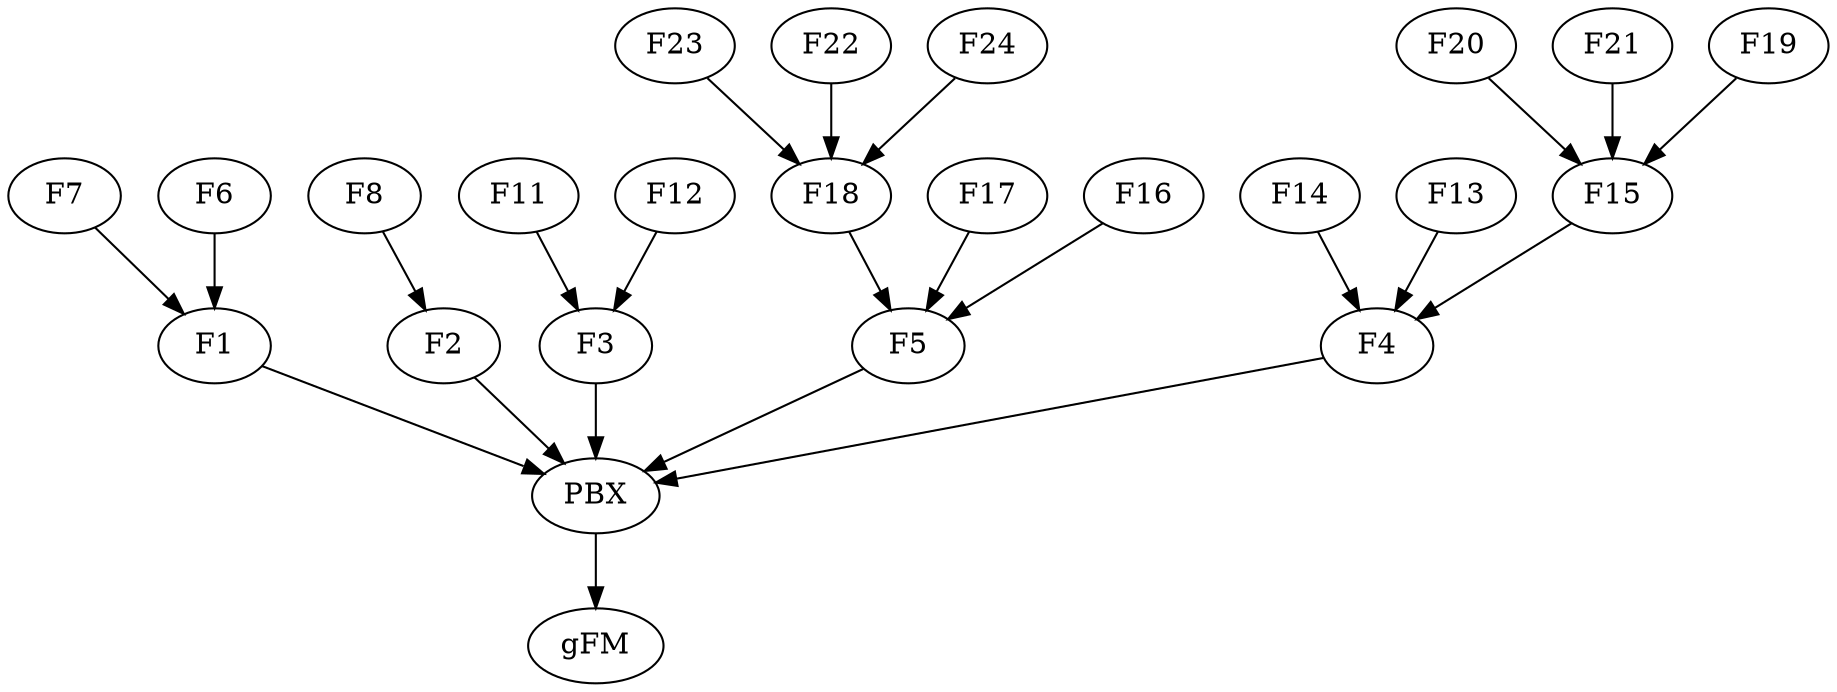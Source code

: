 digraph G {
  F15;
  F20;
  F21;
  F23;
  F1;
  F2;
  F22;
  F18;
  F3;
  F11;
  PBX;
  F12;
  F8;
  F14;
  gFM;
  F24;
  F7;
  F6;
  F4;
  F19;
  F17;
  F13;
  F16;
  F5;
  F5 -> PBX;
  F13 -> F4;
  F18 -> F5;
  F19 -> F15;
  F11 -> F3;
  F23 -> F18;
  F12 -> F3;
  F3 -> PBX;
  F15 -> F4;
  F6 -> F1;
  F8 -> F2;
  F2 -> PBX;
  F4 -> PBX;
  F16 -> F5;
  F1 -> PBX;
  F7 -> F1;
  F21 -> F15;
  F14 -> F4;
  F22 -> F18;
  F17 -> F5;
  F24 -> F18;
  F20 -> F15;
  PBX -> gFM;
}
